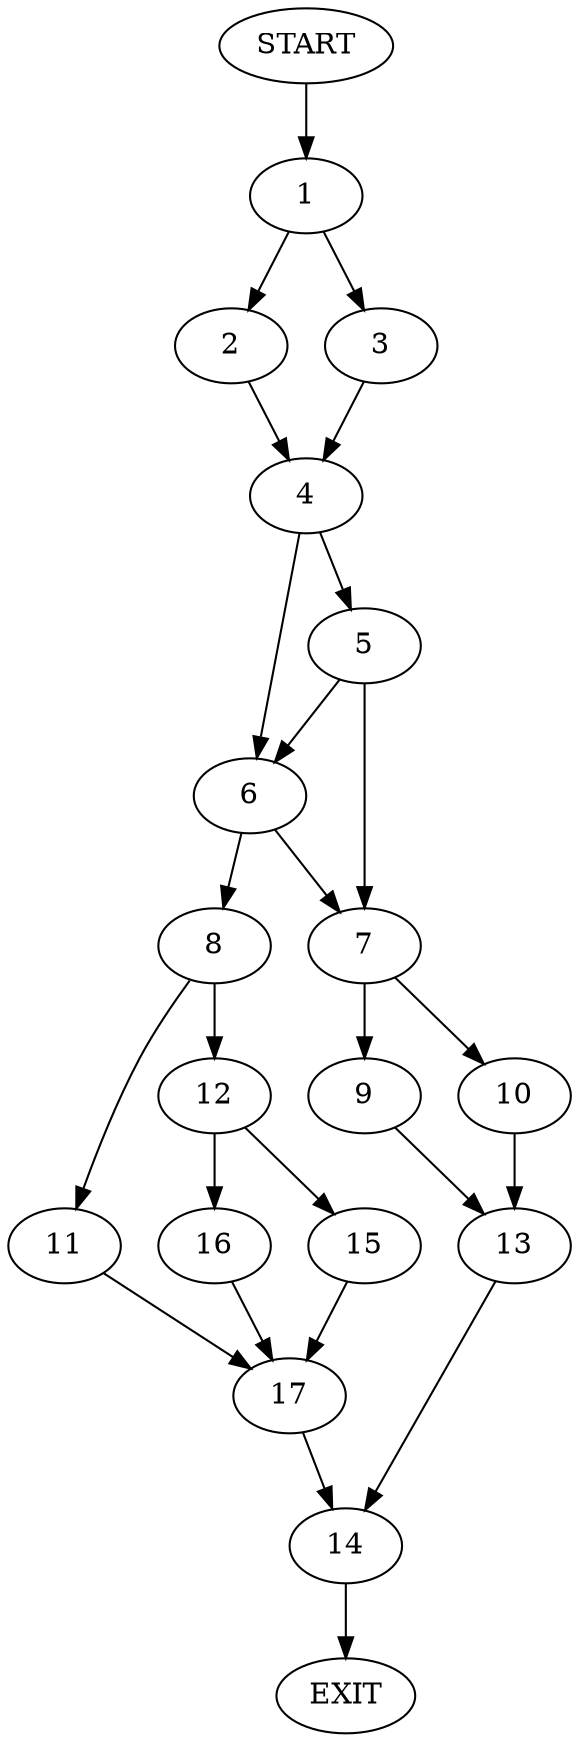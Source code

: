 digraph {
0 [label="START"]
18 [label="EXIT"]
0 -> 1
1 -> 2
1 -> 3
3 -> 4
2 -> 4
4 -> 5
4 -> 6
6 -> 7
6 -> 8
5 -> 7
5 -> 6
7 -> 9
7 -> 10
8 -> 11
8 -> 12
9 -> 13
10 -> 13
13 -> 14
14 -> 18
12 -> 15
12 -> 16
11 -> 17
16 -> 17
15 -> 17
17 -> 14
}
